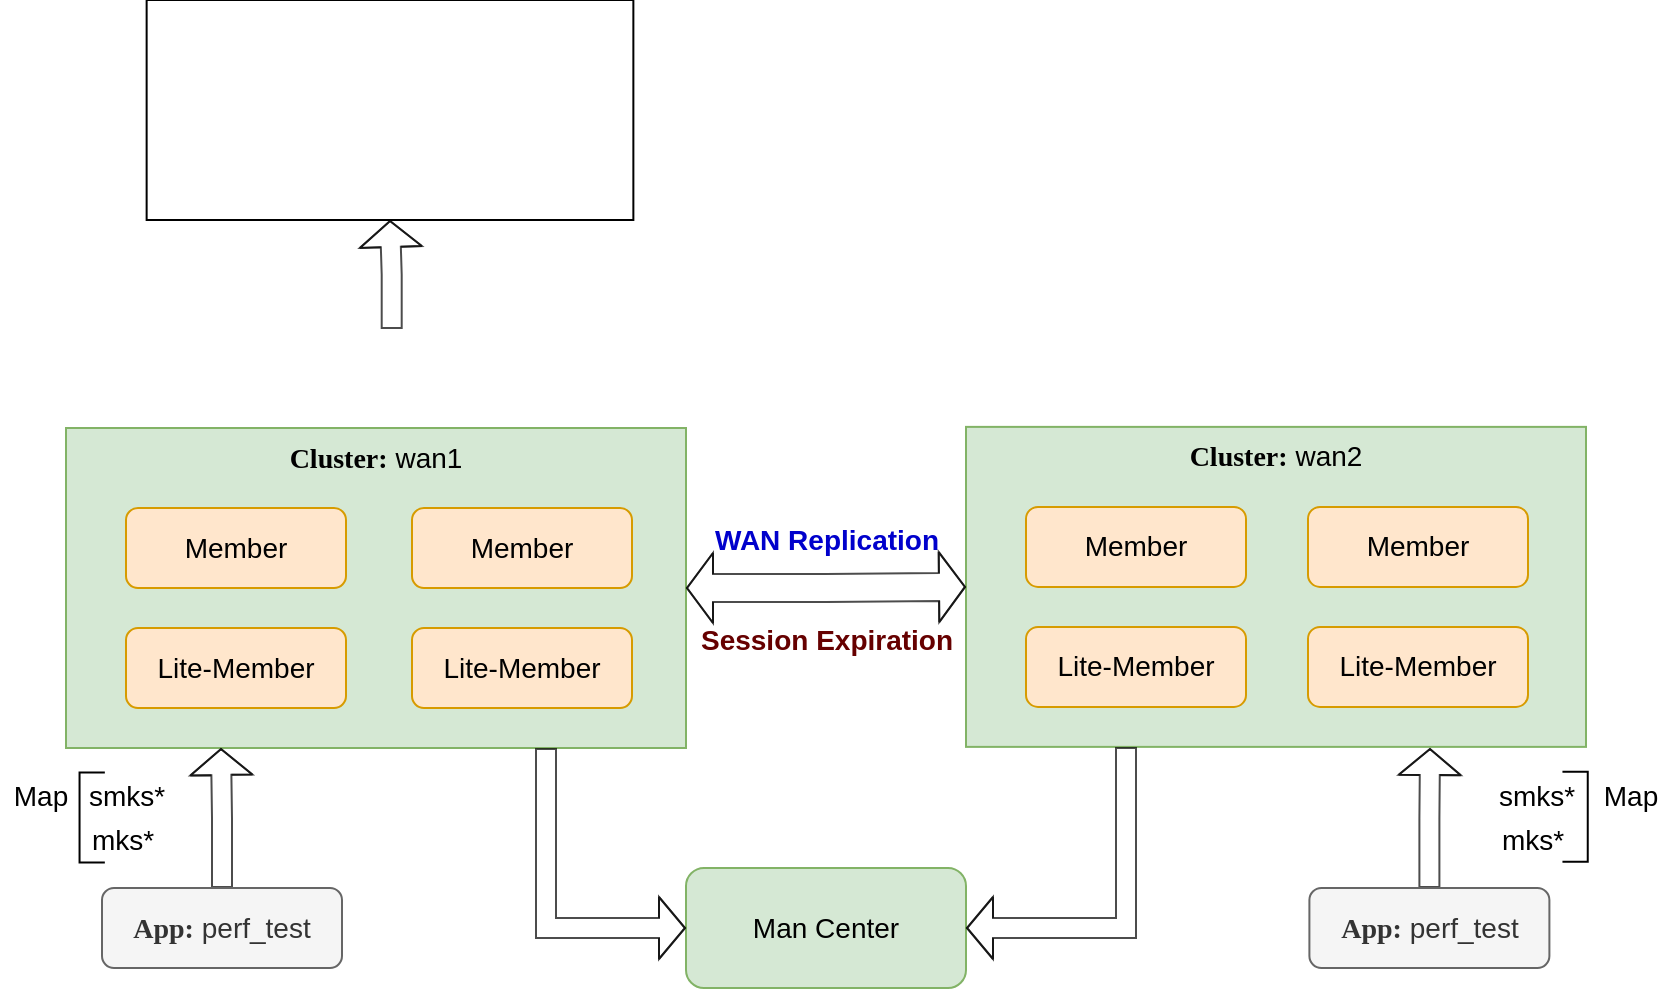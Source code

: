 <mxfile version="18.0.6" type="device"><diagram id="xYwLR2UqlYT7eMp3bA7n" name="Page-1"><mxGraphModel dx="1106" dy="892" grid="1" gridSize="10" guides="1" tooltips="1" connect="1" arrows="1" fold="1" page="1" pageScale="1" pageWidth="1100" pageHeight="850" math="0" shadow="0"><root><mxCell id="0"/><mxCell id="1" parent="0"/><mxCell id="jrV6Bs1qph51l29dAwSj-9" value="" style="shape=image;verticalLabelPosition=bottom;labelBackgroundColor=default;verticalAlign=top;aspect=fixed;imageAspect=0;image=https://fiverr-res.cloudinary.com/images/q_auto,f_auto/gigs/167890554/original/26535556fe1527010ed9956630daac40035a0439/setup-prometheus-and-grafana-monitoring-for-kubernetes.jpg;clipPath=inset(25.25% 9.67% 18.81% 7%);imageBorder=default;strokeWidth=1;" vertex="1" parent="1"><mxGeometry x="210.32" y="96" width="243.36" height="110" as="geometry"/></mxCell><mxCell id="jrV6Bs1qph51l29dAwSj-12" value="" style="group;perimeterSpacing=0;fontSize=14;" vertex="1" connectable="0" parent="1"><mxGeometry x="170" y="310" width="310" height="160" as="geometry"/></mxCell><mxCell id="jrV6Bs1qph51l29dAwSj-1" value="&lt;font face=&quot;Comic Sans MS&quot; style=&quot;font-size: 14px;&quot;&gt;&lt;b style=&quot;font-size: 14px;&quot;&gt;Cluster:&lt;/b&gt;&lt;/font&gt; wan1" style="rounded=0;whiteSpace=wrap;html=1;align=center;verticalAlign=top;fillColor=#d5e8d4;strokeColor=#82b366;fontSize=14;" vertex="1" parent="jrV6Bs1qph51l29dAwSj-12"><mxGeometry width="310" height="160" as="geometry"/></mxCell><mxCell id="jrV6Bs1qph51l29dAwSj-3" value="Member" style="rounded=1;whiteSpace=wrap;html=1;fontFamily=Helvetica;fillColor=#ffe6cc;strokeColor=#d79b00;fontSize=14;" vertex="1" parent="jrV6Bs1qph51l29dAwSj-12"><mxGeometry x="30" y="40" width="110" height="40" as="geometry"/></mxCell><mxCell id="jrV6Bs1qph51l29dAwSj-4" value="Member" style="rounded=1;whiteSpace=wrap;html=1;fontFamily=Helvetica;fillColor=#ffe6cc;strokeColor=#d79b00;fontSize=14;" vertex="1" parent="jrV6Bs1qph51l29dAwSj-12"><mxGeometry x="173" y="40" width="110" height="40" as="geometry"/></mxCell><mxCell id="jrV6Bs1qph51l29dAwSj-5" value="Lite-Member" style="rounded=1;whiteSpace=wrap;html=1;fontFamily=Helvetica;fillColor=#ffe6cc;strokeColor=#d79b00;fontSize=14;" vertex="1" parent="jrV6Bs1qph51l29dAwSj-12"><mxGeometry x="30" y="100" width="110" height="40" as="geometry"/></mxCell><mxCell id="jrV6Bs1qph51l29dAwSj-6" value="Lite-Member" style="rounded=1;whiteSpace=wrap;html=1;fontFamily=Helvetica;fillColor=#ffe6cc;strokeColor=#d79b00;fontSize=14;" vertex="1" parent="jrV6Bs1qph51l29dAwSj-12"><mxGeometry x="173" y="100" width="110" height="40" as="geometry"/></mxCell><mxCell id="jrV6Bs1qph51l29dAwSj-44" style="edgeStyle=orthogonalEdgeStyle;shape=flexArrow;rounded=0;jumpStyle=arc;orthogonalLoop=1;jettySize=auto;html=1;entryX=0.5;entryY=1;entryDx=0;entryDy=0;fontFamily=Comic Sans MS;startArrow=none;startFill=0;startSize=2;endSize=4;sourcePerimeterSpacing=0;targetPerimeterSpacing=4;strokeWidth=1;opacity=70;" edge="1" parent="1" source="jrV6Bs1qph51l29dAwSj-20" target="jrV6Bs1qph51l29dAwSj-9"><mxGeometry relative="1" as="geometry"/></mxCell><mxCell id="jrV6Bs1qph51l29dAwSj-20" value="" style="shape=image;verticalLabelPosition=bottom;labelBackgroundColor=default;verticalAlign=top;aspect=fixed;imageAspect=0;image=https://hazelcast.com/brand-assets/files/hazelcast-horz-flat-lg.png;" vertex="1" parent="1"><mxGeometry x="220" y="260.56" width="225.7" height="46.44" as="geometry"/></mxCell><mxCell id="jrV6Bs1qph51l29dAwSj-21" value="" style="group;fontSize=14;" vertex="1" connectable="0" parent="1"><mxGeometry x="620" y="309.44" width="310" height="160" as="geometry"/></mxCell><mxCell id="jrV6Bs1qph51l29dAwSj-22" value="&lt;font face=&quot;Comic Sans MS&quot; style=&quot;font-size: 14px;&quot;&gt;&lt;b style=&quot;font-size: 14px;&quot;&gt;Cluster:&lt;/b&gt;&lt;/font&gt; wan2" style="rounded=0;whiteSpace=wrap;html=1;align=center;verticalAlign=top;fillColor=#d5e8d4;strokeColor=#82b366;fontSize=14;" vertex="1" parent="jrV6Bs1qph51l29dAwSj-21"><mxGeometry width="310" height="160" as="geometry"/></mxCell><mxCell id="jrV6Bs1qph51l29dAwSj-23" value="Member" style="rounded=1;whiteSpace=wrap;html=1;fontFamily=Helvetica;fillColor=#ffe6cc;strokeColor=#d79b00;fontSize=14;" vertex="1" parent="jrV6Bs1qph51l29dAwSj-21"><mxGeometry x="30" y="40" width="110" height="40" as="geometry"/></mxCell><mxCell id="jrV6Bs1qph51l29dAwSj-24" value="Member" style="rounded=1;whiteSpace=wrap;html=1;fontFamily=Helvetica;fillColor=#ffe6cc;strokeColor=#d79b00;fontSize=14;" vertex="1" parent="jrV6Bs1qph51l29dAwSj-21"><mxGeometry x="171" y="40" width="110" height="40" as="geometry"/></mxCell><mxCell id="jrV6Bs1qph51l29dAwSj-25" value="Lite-Member" style="rounded=1;whiteSpace=wrap;html=1;fontFamily=Helvetica;fillColor=#ffe6cc;strokeColor=#d79b00;fontSize=14;" vertex="1" parent="jrV6Bs1qph51l29dAwSj-21"><mxGeometry x="30" y="100" width="110" height="40" as="geometry"/></mxCell><mxCell id="jrV6Bs1qph51l29dAwSj-26" value="Lite-Member" style="rounded=1;whiteSpace=wrap;html=1;fontFamily=Helvetica;fillColor=#ffe6cc;strokeColor=#d79b00;fontSize=14;" vertex="1" parent="jrV6Bs1qph51l29dAwSj-21"><mxGeometry x="171" y="100" width="110" height="40" as="geometry"/></mxCell><mxCell id="jrV6Bs1qph51l29dAwSj-27" value="" style="shape=image;verticalLabelPosition=bottom;labelBackgroundColor=default;verticalAlign=top;aspect=fixed;imageAspect=0;image=https://hazelcast.com/brand-assets/files/hazelcast-horz-flat-lg.png;" vertex="1" parent="1"><mxGeometry x="670" y="260" width="225.7" height="46.44" as="geometry"/></mxCell><mxCell id="jrV6Bs1qph51l29dAwSj-29" value="WAN Replication" style="text;html=1;resizable=0;autosize=1;align=center;verticalAlign=middle;points=[];fillColor=none;strokeColor=none;rounded=0;fontFamily=Helvetica;fontStyle=1;fontColor=#0000CC;fontSize=14;" vertex="1" parent="1"><mxGeometry x="485" y="356" width="130" height="20" as="geometry"/></mxCell><mxCell id="jrV6Bs1qph51l29dAwSj-39" style="edgeStyle=orthogonalEdgeStyle;rounded=0;orthogonalLoop=1;jettySize=auto;html=1;entryX=0.25;entryY=1;entryDx=0;entryDy=0;fontFamily=Helvetica;strokeWidth=1;opacity=70;shape=flexArrow;endSize=4;startSize=2;fontSize=14;" edge="1" parent="1" source="jrV6Bs1qph51l29dAwSj-30" target="jrV6Bs1qph51l29dAwSj-1"><mxGeometry relative="1" as="geometry"/></mxCell><mxCell id="jrV6Bs1qph51l29dAwSj-30" value="&lt;font face=&quot;Comic Sans MS&quot; style=&quot;font-size: 14px;&quot;&gt;&lt;b style=&quot;font-size: 14px;&quot;&gt;App:&lt;/b&gt;&lt;/font&gt; perf_test" style="rounded=1;whiteSpace=wrap;html=1;fontFamily=Helvetica;strokeWidth=1;fillColor=#f5f5f5;fontColor=#333333;strokeColor=#666666;fontSize=14;" vertex="1" parent="1"><mxGeometry x="188" y="540" width="120" height="40" as="geometry"/></mxCell><mxCell id="jrV6Bs1qph51l29dAwSj-31" value="Man Center" style="rounded=1;whiteSpace=wrap;html=1;fontFamily=Helvetica;strokeWidth=1;fillColor=#d5e8d4;strokeColor=#82b366;perimeterSpacing=0;fontSize=14;" vertex="1" parent="1"><mxGeometry x="480" y="530" width="140" height="60" as="geometry"/></mxCell><mxCell id="jrV6Bs1qph51l29dAwSj-43" style="edgeStyle=orthogonalEdgeStyle;shape=flexArrow;rounded=0;jumpStyle=arc;orthogonalLoop=1;jettySize=auto;html=1;exitX=0.5;exitY=0;exitDx=0;exitDy=0;fontFamily=Helvetica;startArrow=none;startFill=0;startSize=2;endSize=4;sourcePerimeterSpacing=0;targetPerimeterSpacing=4;strokeWidth=1;opacity=70;fontSize=14;" edge="1" parent="1" source="jrV6Bs1qph51l29dAwSj-32"><mxGeometry relative="1" as="geometry"><mxPoint x="852" y="470" as="targetPoint"/></mxGeometry></mxCell><mxCell id="jrV6Bs1qph51l29dAwSj-32" value="&lt;font face=&quot;Comic Sans MS&quot; style=&quot;font-size: 14px;&quot;&gt;&lt;b style=&quot;font-size: 14px;&quot;&gt;App:&lt;/b&gt;&lt;/font&gt; perf_test" style="rounded=1;whiteSpace=wrap;html=1;fontFamily=Helvetica;strokeWidth=1;fillColor=#f5f5f5;fontColor=#333333;strokeColor=#666666;fontSize=14;" vertex="1" parent="1"><mxGeometry x="791.7" y="540" width="120" height="40" as="geometry"/></mxCell><mxCell id="jrV6Bs1qph51l29dAwSj-40" style="edgeStyle=orthogonalEdgeStyle;shape=flexArrow;rounded=0;jumpStyle=arc;orthogonalLoop=1;jettySize=auto;html=1;entryX=0;entryY=0.5;entryDx=0;entryDy=0;fontFamily=Helvetica;startSize=4;endSize=4;strokeWidth=1;opacity=70;startArrow=block;targetPerimeterSpacing=4;sourcePerimeterSpacing=0;width=14;fontSize=14;" edge="1" parent="1" source="jrV6Bs1qph51l29dAwSj-1" target="jrV6Bs1qph51l29dAwSj-22"><mxGeometry relative="1" as="geometry"/></mxCell><mxCell id="jrV6Bs1qph51l29dAwSj-41" style="edgeStyle=orthogonalEdgeStyle;shape=flexArrow;rounded=0;jumpStyle=arc;orthogonalLoop=1;jettySize=auto;html=1;entryX=1;entryY=0.5;entryDx=0;entryDy=0;fontFamily=Helvetica;startArrow=none;startSize=2;endSize=4;strokeWidth=1;opacity=70;startFill=0;fontSize=14;" edge="1" parent="1" source="jrV6Bs1qph51l29dAwSj-22" target="jrV6Bs1qph51l29dAwSj-31"><mxGeometry relative="1" as="geometry"><Array as="points"><mxPoint x="700" y="560"/></Array></mxGeometry></mxCell><mxCell id="jrV6Bs1qph51l29dAwSj-42" style="edgeStyle=orthogonalEdgeStyle;shape=flexArrow;rounded=0;jumpStyle=arc;orthogonalLoop=1;jettySize=auto;html=1;entryX=0;entryY=0.5;entryDx=0;entryDy=0;fontFamily=Helvetica;startArrow=none;startFill=0;startSize=2;endSize=4;strokeWidth=1;opacity=70;fontSize=14;" edge="1" parent="1" source="jrV6Bs1qph51l29dAwSj-1" target="jrV6Bs1qph51l29dAwSj-31"><mxGeometry relative="1" as="geometry"><Array as="points"><mxPoint x="410" y="560"/></Array></mxGeometry></mxCell><mxCell id="jrV6Bs1qph51l29dAwSj-45" value="&lt;font face=&quot;Helvetica&quot; style=&quot;font-size: 14px;&quot;&gt;Session Expiration&lt;/font&gt;" style="text;html=1;resizable=0;autosize=1;align=center;verticalAlign=middle;points=[];fillColor=none;strokeColor=none;rounded=0;fontFamily=Comic Sans MS;fontStyle=1;fontColor=#660000;fontSize=14;" vertex="1" parent="1"><mxGeometry x="480" y="406" width="140" height="20" as="geometry"/></mxCell><mxCell id="jrV6Bs1qph51l29dAwSj-54" value="" style="group;fontSize=14;" vertex="1" connectable="0" parent="1"><mxGeometry x="137" y="482.225" width="88" height="45.0" as="geometry"/></mxCell><mxCell id="jrV6Bs1qph51l29dAwSj-46" value="&lt;font color=&quot;#000000&quot; style=&quot;font-size: 14px;&quot;&gt;Map&lt;br style=&quot;font-size: 14px;&quot;&gt;&lt;/font&gt;" style="text;html=1;resizable=0;autosize=1;align=center;verticalAlign=middle;points=[];fillColor=none;strokeColor=none;rounded=0;fontFamily=Helvetica;fontColor=#0000CC;fontSize=14;" vertex="1" parent="jrV6Bs1qph51l29dAwSj-54"><mxGeometry y="1.775" width="40" height="20" as="geometry"/></mxCell><mxCell id="jrV6Bs1qph51l29dAwSj-47" value="&lt;font color=&quot;#000000&quot; style=&quot;font-size: 14px;&quot;&gt;smks*&lt;br style=&quot;font-size: 14px;&quot;&gt;&lt;/font&gt;" style="text;html=1;resizable=0;autosize=1;align=center;verticalAlign=middle;points=[];fillColor=none;strokeColor=none;rounded=0;fontFamily=Helvetica;fontColor=#0000CC;fontSize=14;" vertex="1" parent="jrV6Bs1qph51l29dAwSj-54"><mxGeometry x="38" y="1.775" width="50" height="20" as="geometry"/></mxCell><mxCell id="jrV6Bs1qph51l29dAwSj-48" value="&lt;font color=&quot;#000000&quot; style=&quot;font-size: 14px;&quot;&gt;mks*&lt;br style=&quot;font-size: 14px;&quot;&gt;&lt;/font&gt;" style="text;html=1;resizable=0;autosize=1;align=center;verticalAlign=middle;points=[];fillColor=none;strokeColor=none;rounded=0;fontFamily=Helvetica;fontColor=#0000CC;fontSize=14;" vertex="1" parent="jrV6Bs1qph51l29dAwSj-54"><mxGeometry x="36" y="23.925" width="50" height="20" as="geometry"/></mxCell><mxCell id="jrV6Bs1qph51l29dAwSj-49" value="" style="shape=partialRectangle;whiteSpace=wrap;html=1;bottom=1;right=1;left=1;top=0;fillColor=none;routingCenterX=-0.5;fontFamily=Helvetica;fontColor=#000000;strokeWidth=1;rotation=90;fontSize=14;" vertex="1" parent="jrV6Bs1qph51l29dAwSj-54"><mxGeometry x="23.35" y="16.425" width="45" height="12.15" as="geometry"/></mxCell><mxCell id="jrV6Bs1qph51l29dAwSj-55" value="" style="group;fontSize=14;" vertex="1" connectable="0" parent="1"><mxGeometry x="880" y="481.875" width="92.3" height="45.0" as="geometry"/></mxCell><mxCell id="jrV6Bs1qph51l29dAwSj-50" value="&lt;font color=&quot;#000000&quot; style=&quot;font-size: 14px;&quot;&gt;Map&lt;br style=&quot;font-size: 14px;&quot;&gt;&lt;/font&gt;" style="text;html=1;resizable=0;autosize=1;align=center;verticalAlign=middle;points=[];fillColor=none;strokeColor=none;rounded=0;fontFamily=Helvetica;fontColor=#0000CC;fontSize=14;" vertex="1" parent="jrV6Bs1qph51l29dAwSj-55"><mxGeometry x="52.3" y="1.775" width="40" height="20" as="geometry"/></mxCell><mxCell id="jrV6Bs1qph51l29dAwSj-51" value="&lt;font color=&quot;#000000&quot; style=&quot;font-size: 14px;&quot;&gt;smks*&lt;br style=&quot;font-size: 14px;&quot;&gt;&lt;/font&gt;" style="text;html=1;resizable=0;autosize=1;align=center;verticalAlign=middle;points=[];fillColor=none;strokeColor=none;rounded=0;fontFamily=Helvetica;fontColor=#0000CC;fontSize=14;" vertex="1" parent="jrV6Bs1qph51l29dAwSj-55"><mxGeometry y="1.775" width="50" height="20" as="geometry"/></mxCell><mxCell id="jrV6Bs1qph51l29dAwSj-52" value="&lt;font color=&quot;#000000&quot; style=&quot;font-size: 14px;&quot;&gt;mks*&lt;br style=&quot;font-size: 14px;&quot;&gt;&lt;/font&gt;" style="text;html=1;resizable=0;autosize=1;align=center;verticalAlign=middle;points=[];fillColor=none;strokeColor=none;rounded=0;fontFamily=Helvetica;fontColor=#0000CC;fontSize=14;" vertex="1" parent="jrV6Bs1qph51l29dAwSj-55"><mxGeometry x="-2" y="23.925" width="50" height="20" as="geometry"/></mxCell><mxCell id="jrV6Bs1qph51l29dAwSj-53" value="" style="shape=partialRectangle;whiteSpace=wrap;html=1;bottom=1;right=1;left=1;top=0;fillColor=none;routingCenterX=-0.5;fontFamily=Helvetica;fontColor=#000000;strokeWidth=1;rotation=-90;fontSize=14;" vertex="1" parent="jrV6Bs1qph51l29dAwSj-55"><mxGeometry x="22.3" y="16.425" width="45" height="12.15" as="geometry"/></mxCell></root></mxGraphModel></diagram></mxfile>